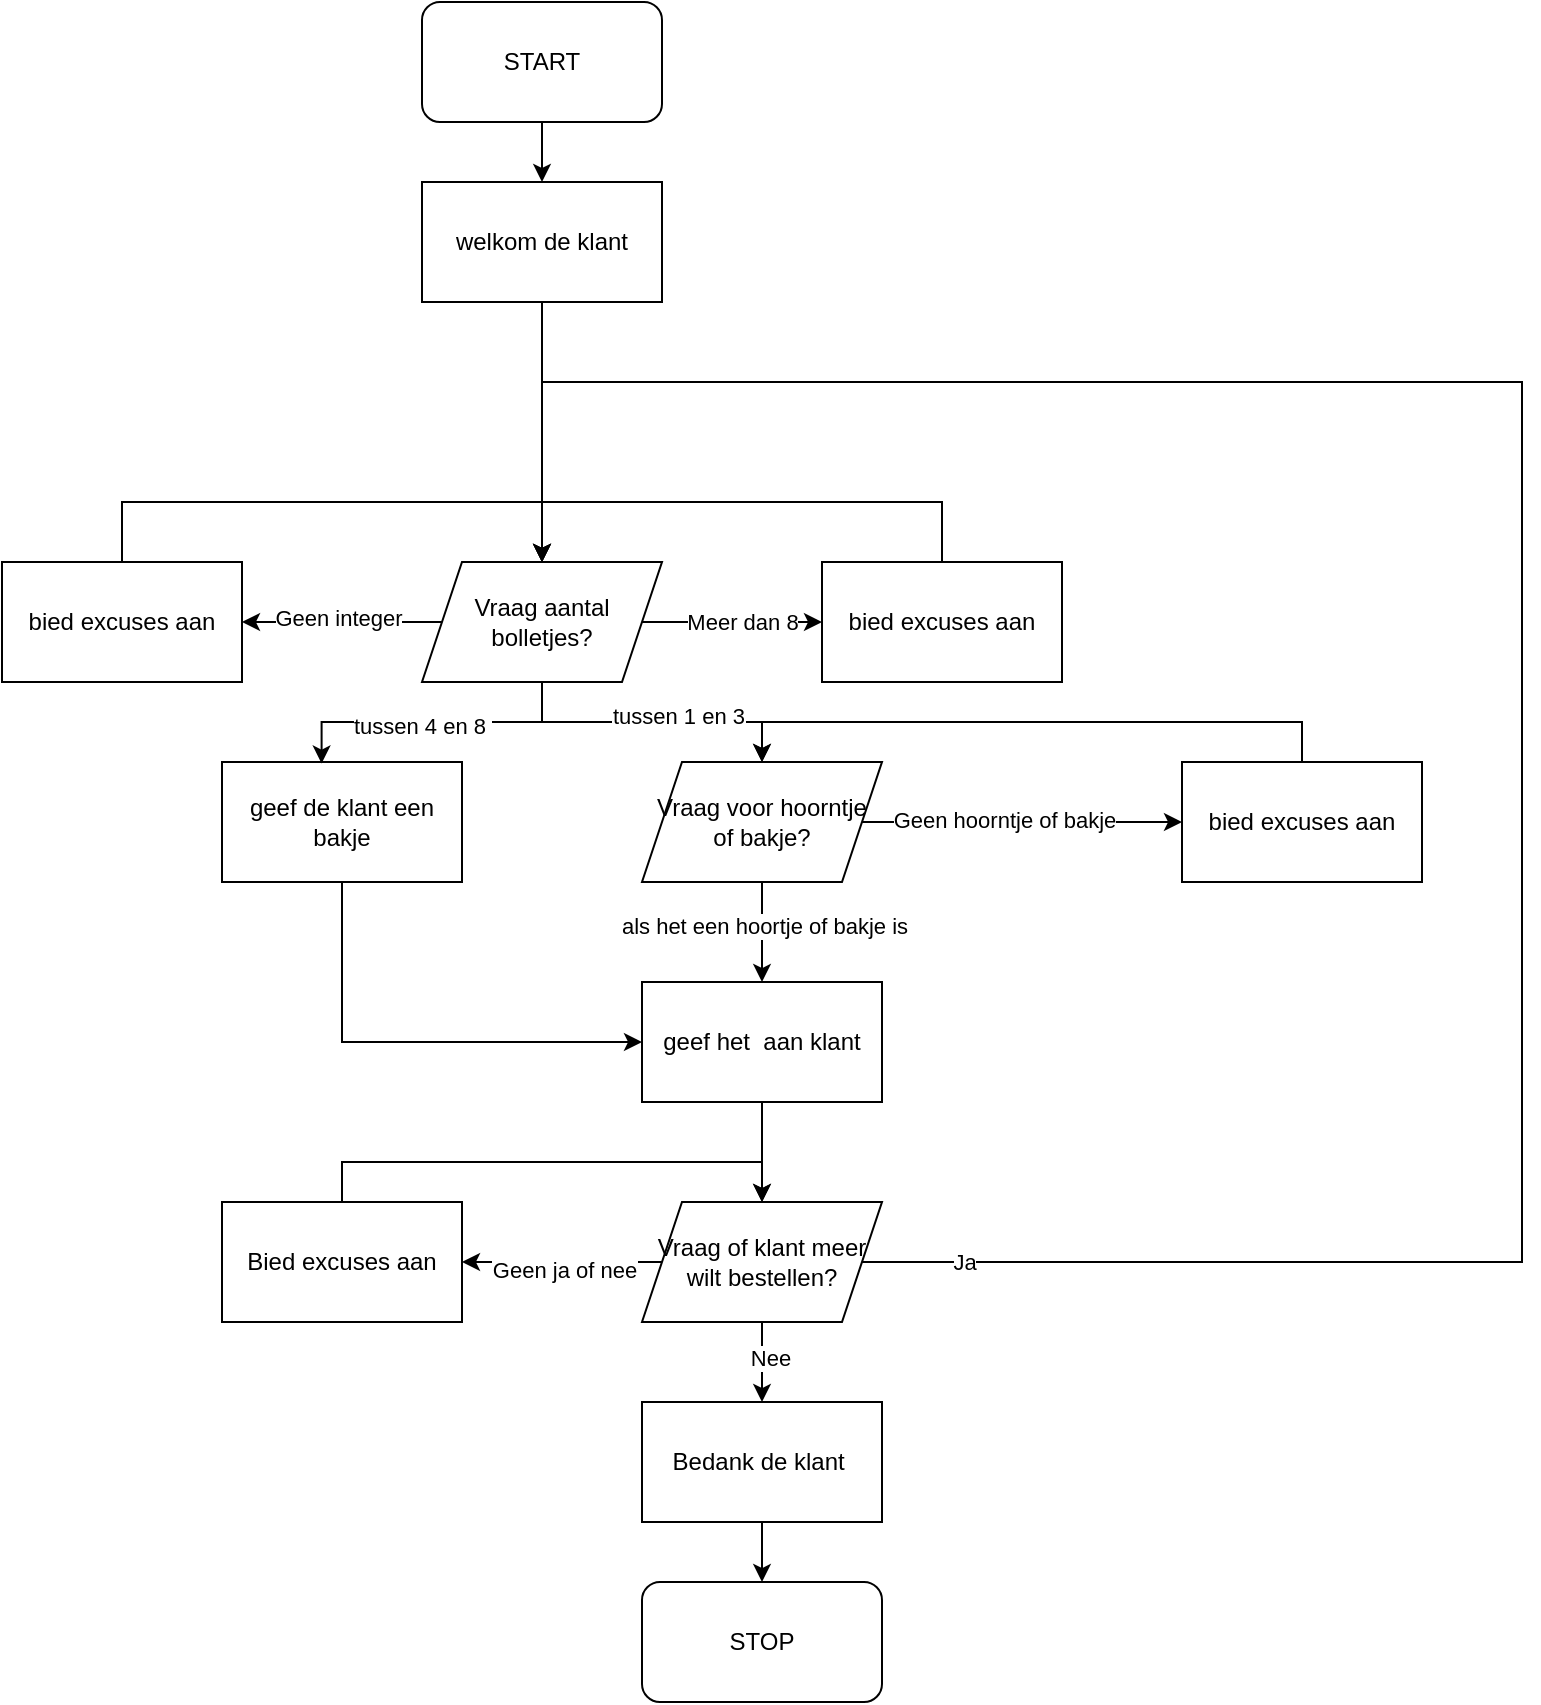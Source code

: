 <mxfile version="22.0.3" type="device">
  <diagram name="Pagina-1" id="x_HgcXylL7boOuMKqr33">
    <mxGraphModel dx="2056" dy="591" grid="1" gridSize="10" guides="1" tooltips="1" connect="1" arrows="1" fold="1" page="1" pageScale="1" pageWidth="827" pageHeight="1169" math="0" shadow="0">
      <root>
        <mxCell id="0" />
        <mxCell id="1" parent="0" />
        <mxCell id="3opzVPZRNWy8DkOBu5dA-7" style="edgeStyle=orthogonalEdgeStyle;rounded=0;orthogonalLoop=1;jettySize=auto;html=1;" edge="1" parent="1" source="3opzVPZRNWy8DkOBu5dA-3" target="3opzVPZRNWy8DkOBu5dA-4">
          <mxGeometry relative="1" as="geometry" />
        </mxCell>
        <mxCell id="3opzVPZRNWy8DkOBu5dA-3" value="START" style="rounded=1;whiteSpace=wrap;html=1;" vertex="1" parent="1">
          <mxGeometry x="110" y="60" width="120" height="60" as="geometry" />
        </mxCell>
        <mxCell id="3opzVPZRNWy8DkOBu5dA-8" style="edgeStyle=orthogonalEdgeStyle;rounded=0;orthogonalLoop=1;jettySize=auto;html=1;entryX=0.5;entryY=0;entryDx=0;entryDy=0;" edge="1" parent="1" source="3opzVPZRNWy8DkOBu5dA-4" target="3opzVPZRNWy8DkOBu5dA-6">
          <mxGeometry relative="1" as="geometry" />
        </mxCell>
        <mxCell id="3opzVPZRNWy8DkOBu5dA-4" value="welkom de klant" style="rounded=0;whiteSpace=wrap;html=1;" vertex="1" parent="1">
          <mxGeometry x="110" y="150" width="120" height="60" as="geometry" />
        </mxCell>
        <mxCell id="3opzVPZRNWy8DkOBu5dA-13" style="edgeStyle=orthogonalEdgeStyle;rounded=0;orthogonalLoop=1;jettySize=auto;html=1;" edge="1" parent="1" source="3opzVPZRNWy8DkOBu5dA-6" target="3opzVPZRNWy8DkOBu5dA-10">
          <mxGeometry relative="1" as="geometry" />
        </mxCell>
        <mxCell id="3opzVPZRNWy8DkOBu5dA-15" value="tussen 1 en 3" style="edgeLabel;html=1;align=center;verticalAlign=middle;resizable=0;points=[];" vertex="1" connectable="0" parent="3opzVPZRNWy8DkOBu5dA-13">
          <mxGeometry x="0.165" y="3" relative="1" as="geometry">
            <mxPoint as="offset" />
          </mxGeometry>
        </mxCell>
        <mxCell id="3opzVPZRNWy8DkOBu5dA-18" style="edgeStyle=orthogonalEdgeStyle;rounded=0;orthogonalLoop=1;jettySize=auto;html=1;entryX=0;entryY=0.5;entryDx=0;entryDy=0;" edge="1" parent="1" source="3opzVPZRNWy8DkOBu5dA-6" target="3opzVPZRNWy8DkOBu5dA-17">
          <mxGeometry relative="1" as="geometry" />
        </mxCell>
        <mxCell id="3opzVPZRNWy8DkOBu5dA-20" value="Meer dan 8" style="edgeLabel;html=1;align=center;verticalAlign=middle;resizable=0;points=[];" vertex="1" connectable="0" parent="3opzVPZRNWy8DkOBu5dA-18">
          <mxGeometry x="0.289" y="-2" relative="1" as="geometry">
            <mxPoint x="-8" y="-2" as="offset" />
          </mxGeometry>
        </mxCell>
        <mxCell id="3opzVPZRNWy8DkOBu5dA-23" style="edgeStyle=orthogonalEdgeStyle;rounded=0;orthogonalLoop=1;jettySize=auto;html=1;" edge="1" parent="1" source="3opzVPZRNWy8DkOBu5dA-6" target="3opzVPZRNWy8DkOBu5dA-22">
          <mxGeometry relative="1" as="geometry" />
        </mxCell>
        <mxCell id="3opzVPZRNWy8DkOBu5dA-25" value="Geen integer" style="edgeLabel;html=1;align=center;verticalAlign=middle;resizable=0;points=[];" vertex="1" connectable="0" parent="3opzVPZRNWy8DkOBu5dA-23">
          <mxGeometry x="0.04" y="-2" relative="1" as="geometry">
            <mxPoint as="offset" />
          </mxGeometry>
        </mxCell>
        <mxCell id="3opzVPZRNWy8DkOBu5dA-6" value="Vraag aantal bolletjes?" style="shape=parallelogram;perimeter=parallelogramPerimeter;whiteSpace=wrap;html=1;fixedSize=1;" vertex="1" parent="1">
          <mxGeometry x="110" y="340" width="120" height="60" as="geometry" />
        </mxCell>
        <mxCell id="3opzVPZRNWy8DkOBu5dA-28" style="edgeStyle=orthogonalEdgeStyle;rounded=0;orthogonalLoop=1;jettySize=auto;html=1;entryX=0;entryY=0.5;entryDx=0;entryDy=0;" edge="1" parent="1" source="3opzVPZRNWy8DkOBu5dA-10" target="3opzVPZRNWy8DkOBu5dA-27">
          <mxGeometry relative="1" as="geometry" />
        </mxCell>
        <mxCell id="3opzVPZRNWy8DkOBu5dA-29" value="Geen hoorntje of bakje" style="edgeLabel;html=1;align=center;verticalAlign=middle;resizable=0;points=[];" vertex="1" connectable="0" parent="3opzVPZRNWy8DkOBu5dA-28">
          <mxGeometry x="-0.11" y="1" relative="1" as="geometry">
            <mxPoint as="offset" />
          </mxGeometry>
        </mxCell>
        <mxCell id="3opzVPZRNWy8DkOBu5dA-32" style="edgeStyle=orthogonalEdgeStyle;rounded=0;orthogonalLoop=1;jettySize=auto;html=1;entryX=0.5;entryY=0;entryDx=0;entryDy=0;" edge="1" parent="1" source="3opzVPZRNWy8DkOBu5dA-10" target="3opzVPZRNWy8DkOBu5dA-31">
          <mxGeometry relative="1" as="geometry" />
        </mxCell>
        <mxCell id="3opzVPZRNWy8DkOBu5dA-33" value="als het een hoortje of bakje is" style="edgeLabel;html=1;align=center;verticalAlign=middle;resizable=0;points=[];" vertex="1" connectable="0" parent="3opzVPZRNWy8DkOBu5dA-32">
          <mxGeometry x="-0.112" y="1" relative="1" as="geometry">
            <mxPoint as="offset" />
          </mxGeometry>
        </mxCell>
        <mxCell id="3opzVPZRNWy8DkOBu5dA-10" value="Vraag voor hoorntje of bakje?" style="shape=parallelogram;perimeter=parallelogramPerimeter;whiteSpace=wrap;html=1;fixedSize=1;" vertex="1" parent="1">
          <mxGeometry x="220" y="440" width="120" height="60" as="geometry" />
        </mxCell>
        <mxCell id="3opzVPZRNWy8DkOBu5dA-50" style="edgeStyle=orthogonalEdgeStyle;rounded=0;orthogonalLoop=1;jettySize=auto;html=1;entryX=0;entryY=0.5;entryDx=0;entryDy=0;" edge="1" parent="1" source="3opzVPZRNWy8DkOBu5dA-11" target="3opzVPZRNWy8DkOBu5dA-31">
          <mxGeometry relative="1" as="geometry">
            <Array as="points">
              <mxPoint x="70" y="580" />
            </Array>
          </mxGeometry>
        </mxCell>
        <mxCell id="3opzVPZRNWy8DkOBu5dA-11" value="geef de klant een bakje" style="rounded=0;whiteSpace=wrap;html=1;" vertex="1" parent="1">
          <mxGeometry x="10" y="440" width="120" height="60" as="geometry" />
        </mxCell>
        <mxCell id="3opzVPZRNWy8DkOBu5dA-12" style="edgeStyle=orthogonalEdgeStyle;rounded=0;orthogonalLoop=1;jettySize=auto;html=1;entryX=0.415;entryY=0.013;entryDx=0;entryDy=0;entryPerimeter=0;" edge="1" parent="1" source="3opzVPZRNWy8DkOBu5dA-6" target="3opzVPZRNWy8DkOBu5dA-11">
          <mxGeometry relative="1" as="geometry" />
        </mxCell>
        <mxCell id="3opzVPZRNWy8DkOBu5dA-14" value="tussen 4 en 8&amp;nbsp;" style="edgeLabel;html=1;align=center;verticalAlign=middle;resizable=0;points=[];" vertex="1" connectable="0" parent="3opzVPZRNWy8DkOBu5dA-12">
          <mxGeometry x="0.068" y="2" relative="1" as="geometry">
            <mxPoint as="offset" />
          </mxGeometry>
        </mxCell>
        <mxCell id="3opzVPZRNWy8DkOBu5dA-19" style="edgeStyle=orthogonalEdgeStyle;rounded=0;orthogonalLoop=1;jettySize=auto;html=1;entryX=0.5;entryY=0;entryDx=0;entryDy=0;" edge="1" parent="1" source="3opzVPZRNWy8DkOBu5dA-17" target="3opzVPZRNWy8DkOBu5dA-6">
          <mxGeometry relative="1" as="geometry">
            <Array as="points">
              <mxPoint x="370" y="310" />
              <mxPoint x="170" y="310" />
            </Array>
          </mxGeometry>
        </mxCell>
        <mxCell id="3opzVPZRNWy8DkOBu5dA-17" value="bied excuses aan" style="rounded=0;whiteSpace=wrap;html=1;" vertex="1" parent="1">
          <mxGeometry x="310" y="340" width="120" height="60" as="geometry" />
        </mxCell>
        <mxCell id="3opzVPZRNWy8DkOBu5dA-26" style="edgeStyle=orthogonalEdgeStyle;rounded=0;orthogonalLoop=1;jettySize=auto;html=1;entryX=0.5;entryY=0;entryDx=0;entryDy=0;" edge="1" parent="1" source="3opzVPZRNWy8DkOBu5dA-22" target="3opzVPZRNWy8DkOBu5dA-6">
          <mxGeometry relative="1" as="geometry">
            <Array as="points">
              <mxPoint x="-40" y="310" />
              <mxPoint x="170" y="310" />
            </Array>
          </mxGeometry>
        </mxCell>
        <mxCell id="3opzVPZRNWy8DkOBu5dA-22" value="bied excuses aan" style="rounded=0;whiteSpace=wrap;html=1;" vertex="1" parent="1">
          <mxGeometry x="-100" y="340" width="120" height="60" as="geometry" />
        </mxCell>
        <mxCell id="3opzVPZRNWy8DkOBu5dA-30" style="edgeStyle=orthogonalEdgeStyle;rounded=0;orthogonalLoop=1;jettySize=auto;html=1;entryX=0.5;entryY=0;entryDx=0;entryDy=0;" edge="1" parent="1" source="3opzVPZRNWy8DkOBu5dA-27" target="3opzVPZRNWy8DkOBu5dA-10">
          <mxGeometry relative="1" as="geometry">
            <Array as="points">
              <mxPoint x="550" y="420" />
              <mxPoint x="280" y="420" />
            </Array>
          </mxGeometry>
        </mxCell>
        <mxCell id="3opzVPZRNWy8DkOBu5dA-27" value="bied excuses aan" style="rounded=0;whiteSpace=wrap;html=1;" vertex="1" parent="1">
          <mxGeometry x="490" y="440" width="120" height="60" as="geometry" />
        </mxCell>
        <mxCell id="3opzVPZRNWy8DkOBu5dA-35" style="edgeStyle=orthogonalEdgeStyle;rounded=0;orthogonalLoop=1;jettySize=auto;html=1;" edge="1" parent="1" source="3opzVPZRNWy8DkOBu5dA-31" target="3opzVPZRNWy8DkOBu5dA-39">
          <mxGeometry relative="1" as="geometry">
            <mxPoint x="280" y="660" as="targetPoint" />
          </mxGeometry>
        </mxCell>
        <mxCell id="3opzVPZRNWy8DkOBu5dA-31" value="geef het&amp;nbsp; aan klant" style="rounded=0;whiteSpace=wrap;html=1;" vertex="1" parent="1">
          <mxGeometry x="220" y="550" width="120" height="60" as="geometry" />
        </mxCell>
        <mxCell id="3opzVPZRNWy8DkOBu5dA-37" style="edgeStyle=orthogonalEdgeStyle;rounded=0;orthogonalLoop=1;jettySize=auto;html=1;entryX=0.5;entryY=0;entryDx=0;entryDy=0;exitX=1;exitY=0.5;exitDx=0;exitDy=0;" edge="1" parent="1" source="3opzVPZRNWy8DkOBu5dA-39" target="3opzVPZRNWy8DkOBu5dA-6">
          <mxGeometry relative="1" as="geometry">
            <mxPoint x="340" y="690" as="sourcePoint" />
            <Array as="points">
              <mxPoint x="660" y="690" />
              <mxPoint x="660" y="250" />
              <mxPoint x="170" y="250" />
            </Array>
          </mxGeometry>
        </mxCell>
        <mxCell id="3opzVPZRNWy8DkOBu5dA-38" value="Ja" style="edgeLabel;html=1;align=center;verticalAlign=middle;resizable=0;points=[];" vertex="1" connectable="0" parent="3opzVPZRNWy8DkOBu5dA-37">
          <mxGeometry x="-0.89" y="-2" relative="1" as="geometry">
            <mxPoint x="-23" y="-2" as="offset" />
          </mxGeometry>
        </mxCell>
        <mxCell id="3opzVPZRNWy8DkOBu5dA-41" style="edgeStyle=orthogonalEdgeStyle;rounded=0;orthogonalLoop=1;jettySize=auto;html=1;" edge="1" parent="1" source="3opzVPZRNWy8DkOBu5dA-39" target="3opzVPZRNWy8DkOBu5dA-40">
          <mxGeometry relative="1" as="geometry" />
        </mxCell>
        <mxCell id="3opzVPZRNWy8DkOBu5dA-42" value="Nee" style="edgeLabel;html=1;align=center;verticalAlign=middle;resizable=0;points=[];" vertex="1" connectable="0" parent="3opzVPZRNWy8DkOBu5dA-41">
          <mxGeometry x="-0.133" y="4" relative="1" as="geometry">
            <mxPoint as="offset" />
          </mxGeometry>
        </mxCell>
        <mxCell id="3opzVPZRNWy8DkOBu5dA-46" style="edgeStyle=orthogonalEdgeStyle;rounded=0;orthogonalLoop=1;jettySize=auto;html=1;entryX=1;entryY=0.5;entryDx=0;entryDy=0;" edge="1" parent="1" source="3opzVPZRNWy8DkOBu5dA-39" target="3opzVPZRNWy8DkOBu5dA-45">
          <mxGeometry relative="1" as="geometry" />
        </mxCell>
        <mxCell id="3opzVPZRNWy8DkOBu5dA-48" value="Geen ja of nee" style="edgeLabel;html=1;align=center;verticalAlign=middle;resizable=0;points=[];" vertex="1" connectable="0" parent="3opzVPZRNWy8DkOBu5dA-46">
          <mxGeometry x="-0.017" y="4" relative="1" as="geometry">
            <mxPoint as="offset" />
          </mxGeometry>
        </mxCell>
        <mxCell id="3opzVPZRNWy8DkOBu5dA-39" value="Vraag of klant meer wilt bestellen?" style="shape=parallelogram;perimeter=parallelogramPerimeter;whiteSpace=wrap;html=1;fixedSize=1;" vertex="1" parent="1">
          <mxGeometry x="220" y="660" width="120" height="60" as="geometry" />
        </mxCell>
        <mxCell id="3opzVPZRNWy8DkOBu5dA-44" style="edgeStyle=orthogonalEdgeStyle;rounded=0;orthogonalLoop=1;jettySize=auto;html=1;entryX=0.5;entryY=0;entryDx=0;entryDy=0;" edge="1" parent="1" source="3opzVPZRNWy8DkOBu5dA-40" target="3opzVPZRNWy8DkOBu5dA-43">
          <mxGeometry relative="1" as="geometry" />
        </mxCell>
        <mxCell id="3opzVPZRNWy8DkOBu5dA-40" value="Bedank de klant&amp;nbsp;" style="rounded=0;whiteSpace=wrap;html=1;" vertex="1" parent="1">
          <mxGeometry x="220" y="760" width="120" height="60" as="geometry" />
        </mxCell>
        <mxCell id="3opzVPZRNWy8DkOBu5dA-43" value="STOP" style="rounded=1;whiteSpace=wrap;html=1;" vertex="1" parent="1">
          <mxGeometry x="220" y="850" width="120" height="60" as="geometry" />
        </mxCell>
        <mxCell id="3opzVPZRNWy8DkOBu5dA-47" style="edgeStyle=orthogonalEdgeStyle;rounded=0;orthogonalLoop=1;jettySize=auto;html=1;entryX=0.5;entryY=0;entryDx=0;entryDy=0;" edge="1" parent="1" source="3opzVPZRNWy8DkOBu5dA-45" target="3opzVPZRNWy8DkOBu5dA-39">
          <mxGeometry relative="1" as="geometry">
            <Array as="points">
              <mxPoint x="70" y="640" />
              <mxPoint x="280" y="640" />
            </Array>
          </mxGeometry>
        </mxCell>
        <mxCell id="3opzVPZRNWy8DkOBu5dA-45" value="Bied excuses aan" style="rounded=0;whiteSpace=wrap;html=1;" vertex="1" parent="1">
          <mxGeometry x="10" y="660" width="120" height="60" as="geometry" />
        </mxCell>
      </root>
    </mxGraphModel>
  </diagram>
</mxfile>
